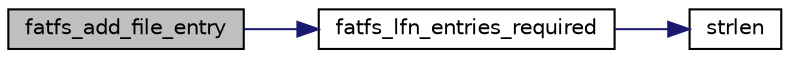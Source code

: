 digraph "fatfs_add_file_entry"
{
 // LATEX_PDF_SIZE
  edge [fontname="Helvetica",fontsize="10",labelfontname="Helvetica",labelfontsize="10"];
  node [fontname="Helvetica",fontsize="10",shape=record];
  rankdir="LR";
  Node1 [label="fatfs_add_file_entry",height=0.2,width=0.4,color="black", fillcolor="grey75", style="filled", fontcolor="black",tooltip=" "];
  Node1 -> Node2 [color="midnightblue",fontsize="10",style="solid",fontname="Helvetica"];
  Node2 [label="fatfs_lfn_entries_required",height=0.2,width=0.4,color="black", fillcolor="white", style="filled",URL="$fat__misc_8c.html#ac8a7ba27f05e541eda01418c21acca7c",tooltip=" "];
  Node2 -> Node3 [color="midnightblue",fontsize="10",style="solid",fontname="Helvetica"];
  Node3 [label="strlen",height=0.2,width=0.4,color="black", fillcolor="white", style="filled",URL="$lib_8h.html#ae6c8de953239811a34eeeab09458e55e",tooltip=" "];
}
